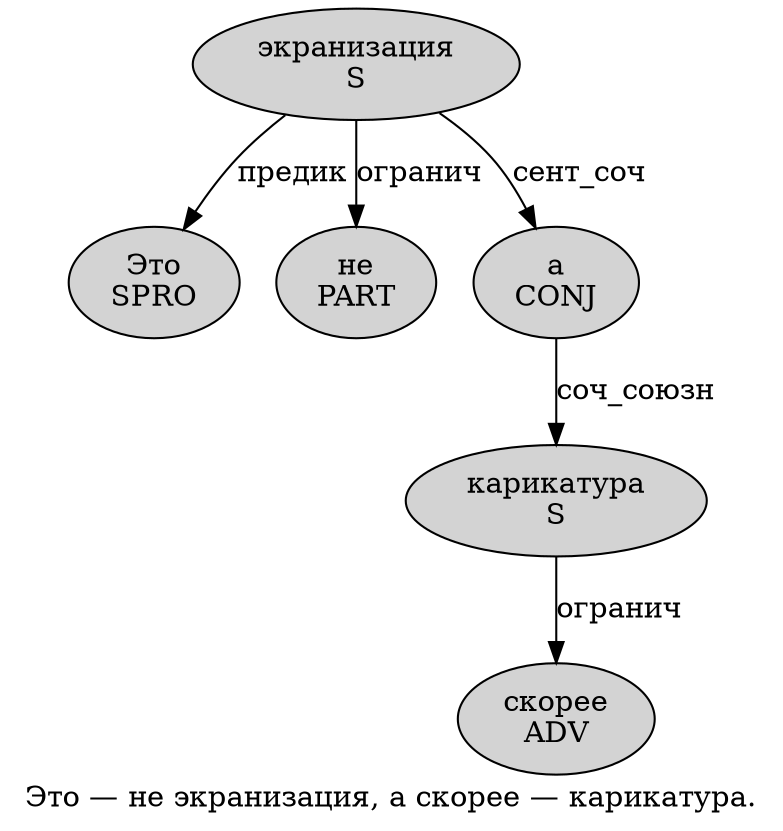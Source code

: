 digraph SENTENCE_3850 {
	graph [label="Это — не экранизация, а скорее — карикатура."]
	node [style=filled]
		0 [label="Это
SPRO" color="" fillcolor=lightgray penwidth=1 shape=ellipse]
		2 [label="не
PART" color="" fillcolor=lightgray penwidth=1 shape=ellipse]
		3 [label="экранизация
S" color="" fillcolor=lightgray penwidth=1 shape=ellipse]
		5 [label="а
CONJ" color="" fillcolor=lightgray penwidth=1 shape=ellipse]
		6 [label="скорее
ADV" color="" fillcolor=lightgray penwidth=1 shape=ellipse]
		8 [label="карикатура
S" color="" fillcolor=lightgray penwidth=1 shape=ellipse]
			3 -> 0 [label="предик"]
			3 -> 2 [label="огранич"]
			3 -> 5 [label="сент_соч"]
			5 -> 8 [label="соч_союзн"]
			8 -> 6 [label="огранич"]
}